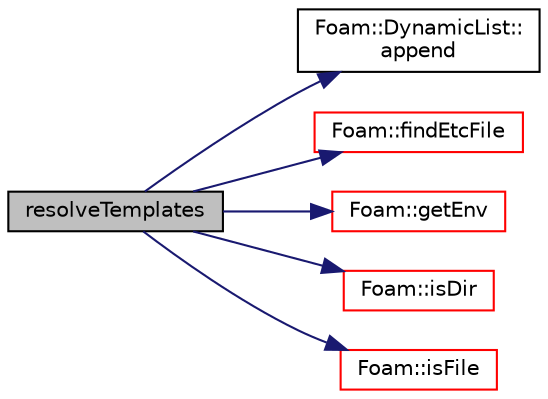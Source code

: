 digraph "resolveTemplates"
{
  bgcolor="transparent";
  edge [fontname="Helvetica",fontsize="10",labelfontname="Helvetica",labelfontsize="10"];
  node [fontname="Helvetica",fontsize="10",shape=record];
  rankdir="LR";
  Node102 [label="resolveTemplates",height=0.2,width=0.4,color="black", fillcolor="grey75", style="filled", fontcolor="black"];
  Node102 -> Node103 [color="midnightblue",fontsize="10",style="solid",fontname="Helvetica"];
  Node103 [label="Foam::DynamicList::\lappend",height=0.2,width=0.4,color="black",URL="$a27005.html#a7b67b42af715604376ad63a681dee6d8",tooltip="Append an element at the end of the list. "];
  Node102 -> Node104 [color="midnightblue",fontsize="10",style="solid",fontname="Helvetica"];
  Node104 [label="Foam::findEtcFile",height=0.2,width=0.4,color="red",URL="$a21851.html#a64e4ef2dd826f43aabfdda9dcd8ba711",tooltip="Search for a file using findEtcFiles. "];
  Node102 -> Node157 [color="midnightblue",fontsize="10",style="solid",fontname="Helvetica"];
  Node157 [label="Foam::getEnv",height=0.2,width=0.4,color="red",URL="$a21851.html#aa811843798d715931c4c97ff949a89f3",tooltip="Return environment variable of given name. "];
  Node102 -> Node161 [color="midnightblue",fontsize="10",style="solid",fontname="Helvetica"];
  Node161 [label="Foam::isDir",height=0.2,width=0.4,color="red",URL="$a21851.html#a9c9cf5d33b9c5961f835aefe5d860c5a",tooltip="Does the name exist as a DIRECTORY in the file system? "];
  Node102 -> Node167 [color="midnightblue",fontsize="10",style="solid",fontname="Helvetica"];
  Node167 [label="Foam::isFile",height=0.2,width=0.4,color="red",URL="$a21851.html#a1cf13d004cf482571af182540a8d1526",tooltip="Does the name exist as a FILE in the file system? "];
}
